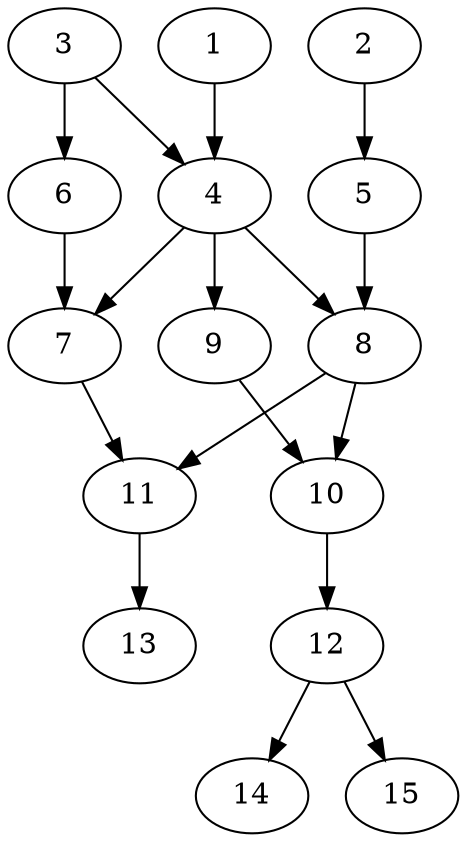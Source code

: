 // DAG automatically generated by daggen at Thu Oct  3 13:59:27 2019
// ./daggen --dot -n 15 --ccr 0.3 --fat 0.5 --regular 0.9 --density 0.5 --mindata 5242880 --maxdata 52428800 
digraph G {
  1 [size="136843947", alpha="0.03", expect_size="41053184"] 
  1 -> 4 [size ="41053184"]
  2 [size="19261440", alpha="0.03", expect_size="5778432"] 
  2 -> 5 [size ="5778432"]
  3 [size="122876587", alpha="0.10", expect_size="36862976"] 
  3 -> 4 [size ="36862976"]
  3 -> 6 [size ="36862976"]
  4 [size="173998080", alpha="0.17", expect_size="52199424"] 
  4 -> 7 [size ="52199424"]
  4 -> 8 [size ="52199424"]
  4 -> 9 [size ="52199424"]
  5 [size="54258347", alpha="0.05", expect_size="16277504"] 
  5 -> 8 [size ="16277504"]
  6 [size="158050987", alpha="0.10", expect_size="47415296"] 
  6 -> 7 [size ="47415296"]
  7 [size="37044907", alpha="0.18", expect_size="11113472"] 
  7 -> 11 [size ="11113472"]
  8 [size="96542720", alpha="0.10", expect_size="28962816"] 
  8 -> 10 [size ="28962816"]
  8 -> 11 [size ="28962816"]
  9 [size="151063893", alpha="0.02", expect_size="45319168"] 
  9 -> 10 [size ="45319168"]
  10 [size="84401493", alpha="0.04", expect_size="25320448"] 
  10 -> 12 [size ="25320448"]
  11 [size="106584747", alpha="0.18", expect_size="31975424"] 
  11 -> 13 [size ="31975424"]
  12 [size="127679147", alpha="0.08", expect_size="38303744"] 
  12 -> 14 [size ="38303744"]
  12 -> 15 [size ="38303744"]
  13 [size="154197333", alpha="0.14", expect_size="46259200"] 
  14 [size="72386560", alpha="0.19", expect_size="21715968"] 
  15 [size="48776533", alpha="0.19", expect_size="14632960"] 
}
